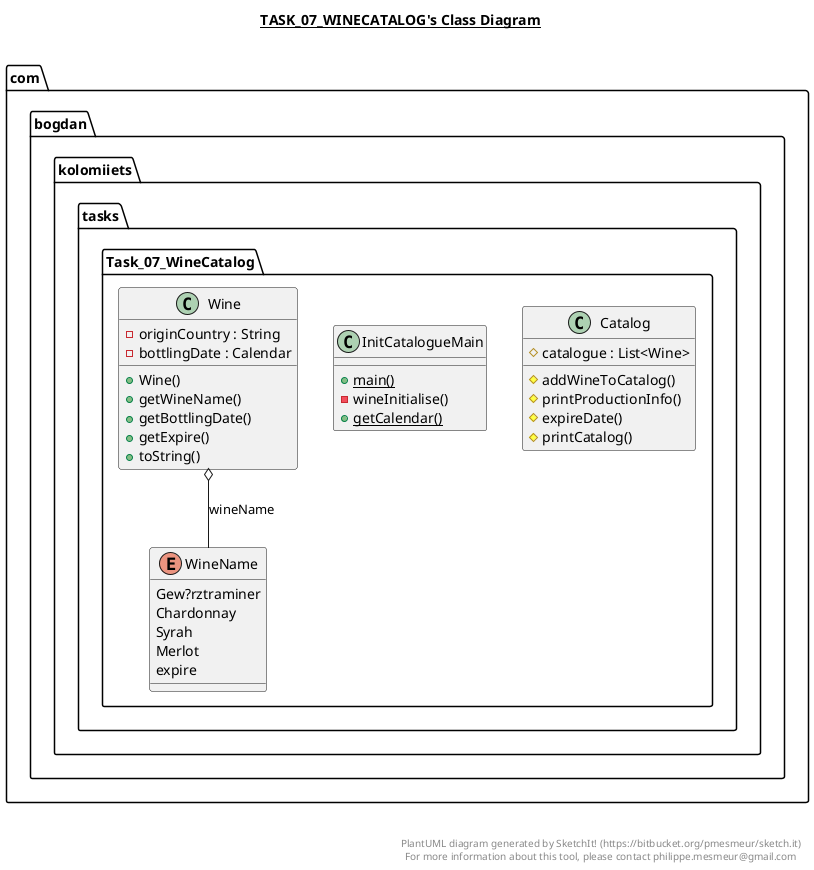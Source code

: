@startuml

title __TASK_07_WINECATALOG's Class Diagram__\n

  package com.bogdan.kolomiiets.tasks {
    package com.bogdan.kolomiiets.tasks.Task_07_WineCatalog {
      class Catalog {
          # catalogue : List<Wine>
          # addWineToCatalog()
          # printProductionInfo()
          # expireDate()
          # printCatalog()
      }
    }
  }
  

  package com.bogdan.kolomiiets.tasks {
    package com.bogdan.kolomiiets.tasks.Task_07_WineCatalog {
      class InitCatalogueMain {
          {static} + main()
          - wineInitialise()
          {static} + getCalendar()
      }
    }
  }
  

  package com.bogdan.kolomiiets.tasks {
    package com.bogdan.kolomiiets.tasks.Task_07_WineCatalog {
      class Wine {
          - originCountry : String
          - bottlingDate : Calendar
          + Wine()
          + getWineName()
          + getBottlingDate()
          + getExpire()
          + toString()
      }
    }
  }
  

  package com.bogdan.kolomiiets.tasks {
    package com.bogdan.kolomiiets.tasks.Task_07_WineCatalog {
      enum WineName {
        Gew?rztraminer
        Chardonnay
        Syrah
        Merlot
        expire
      }
    }
  }
  

  Wine o-- WineName : wineName


right footer


PlantUML diagram generated by SketchIt! (https://bitbucket.org/pmesmeur/sketch.it)
For more information about this tool, please contact philippe.mesmeur@gmail.com
endfooter

@enduml
